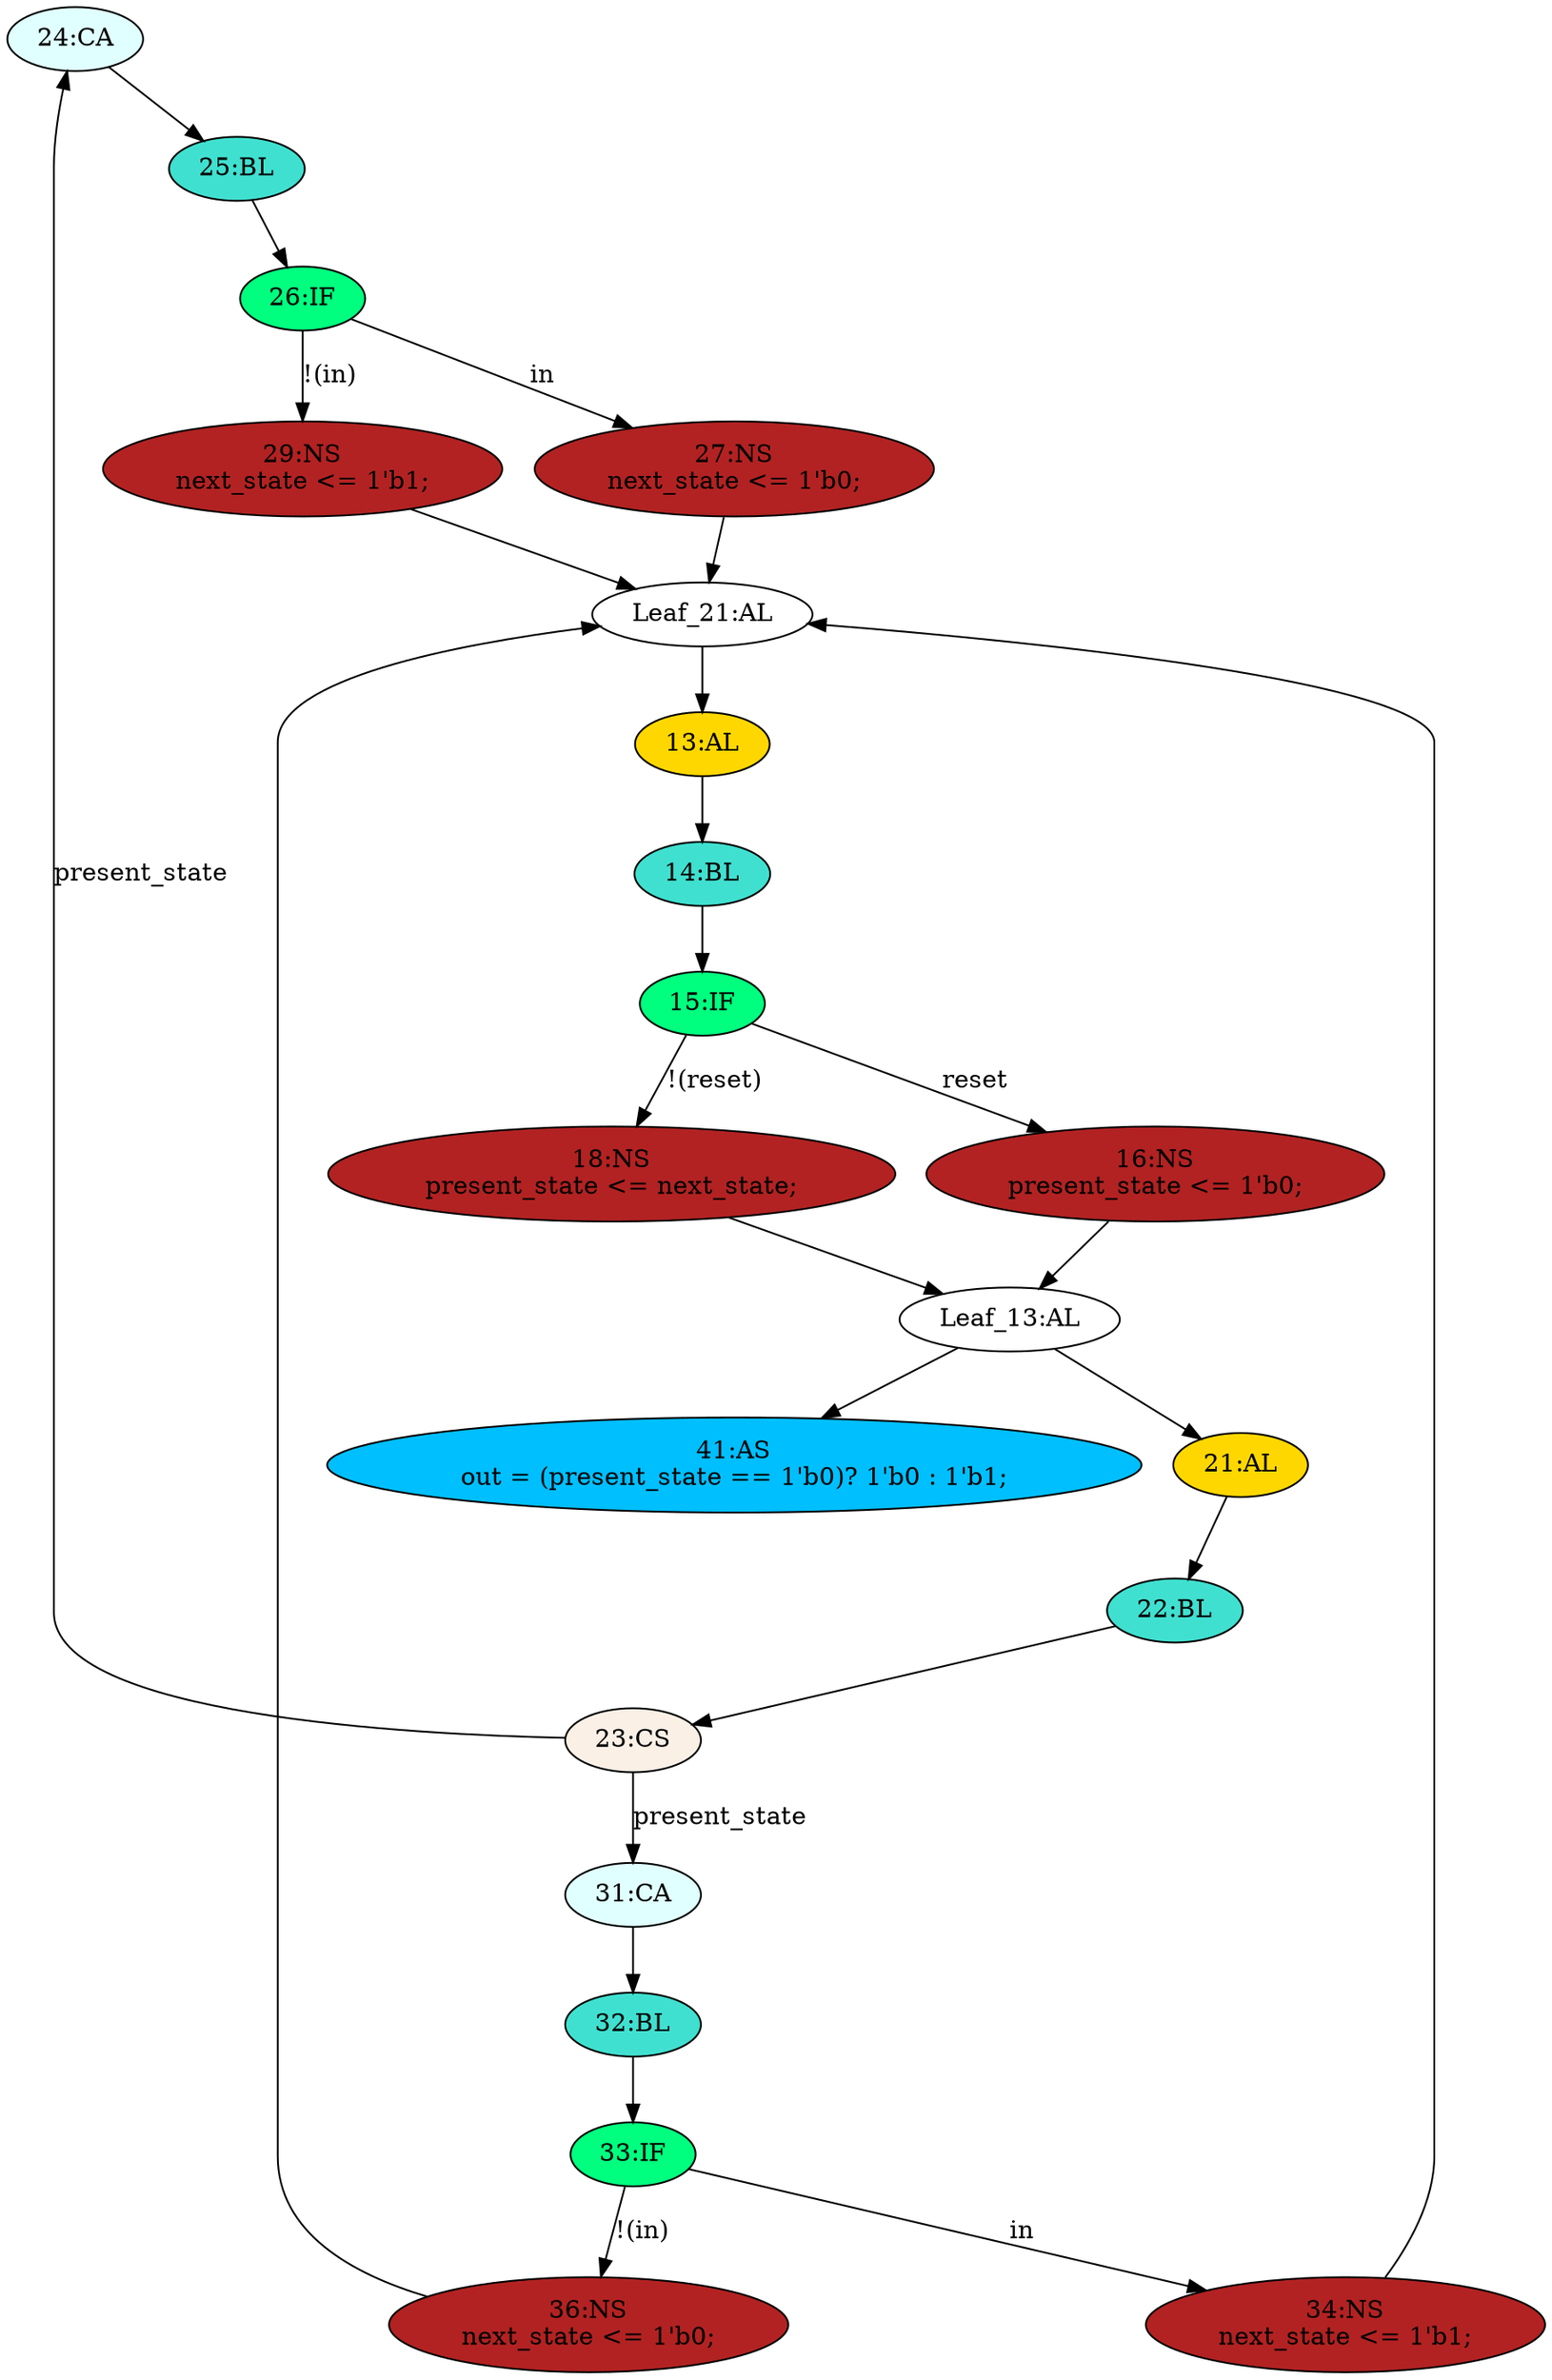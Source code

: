 strict digraph "compose( ,  )" {
	node [label="\N"];
	"24:CA"	[ast="<pyverilog.vparser.ast.Case object at 0x7f1612f7dc50>",
		fillcolor=lightcyan,
		label="24:CA",
		statements="[]",
		style=filled,
		typ=Case];
	"25:BL"	[ast="<pyverilog.vparser.ast.Block object at 0x7f1612f7d6d0>",
		fillcolor=turquoise,
		label="25:BL",
		statements="[]",
		style=filled,
		typ=Block];
	"24:CA" -> "25:BL"	[cond="[]",
		lineno=None];
	"22:BL"	[ast="<pyverilog.vparser.ast.Block object at 0x7f1612f7d4d0>",
		fillcolor=turquoise,
		label="22:BL",
		statements="[]",
		style=filled,
		typ=Block];
	"23:CS"	[ast="<pyverilog.vparser.ast.CaseStatement object at 0x7f1612f66e90>",
		fillcolor=linen,
		label="23:CS",
		statements="[]",
		style=filled,
		typ=CaseStatement];
	"22:BL" -> "23:CS"	[cond="[]",
		lineno=None];
	"32:BL"	[ast="<pyverilog.vparser.ast.Block object at 0x7f1613381610>",
		fillcolor=turquoise,
		label="32:BL",
		statements="[]",
		style=filled,
		typ=Block];
	"33:IF"	[ast="<pyverilog.vparser.ast.IfStatement object at 0x7f1612fe0650>",
		fillcolor=springgreen,
		label="33:IF",
		statements="[]",
		style=filled,
		typ=IfStatement];
	"32:BL" -> "33:IF"	[cond="[]",
		lineno=None];
	"36:NS"	[ast="<pyverilog.vparser.ast.NonblockingSubstitution object at 0x7f16147e8ad0>",
		fillcolor=firebrick,
		label="36:NS
next_state <= 1'b0;",
		statements="[<pyverilog.vparser.ast.NonblockingSubstitution object at 0x7f16147e8ad0>]",
		style=filled,
		typ=NonblockingSubstitution];
	"Leaf_21:AL"	[def_var="['next_state']",
		label="Leaf_21:AL"];
	"36:NS" -> "Leaf_21:AL"	[cond="[]",
		lineno=None];
	"13:AL"	[ast="<pyverilog.vparser.ast.Always object at 0x7f1612f16810>",
		clk_sens=True,
		fillcolor=gold,
		label="13:AL",
		sens="['clk']",
		statements="[]",
		style=filled,
		typ=Always,
		use_var="['reset', 'next_state']"];
	"14:BL"	[ast="<pyverilog.vparser.ast.Block object at 0x7f1612f63d10>",
		fillcolor=turquoise,
		label="14:BL",
		statements="[]",
		style=filled,
		typ=Block];
	"13:AL" -> "14:BL"	[cond="[]",
		lineno=None];
	"18:NS"	[ast="<pyverilog.vparser.ast.NonblockingSubstitution object at 0x7f1612f0e550>",
		fillcolor=firebrick,
		label="18:NS
present_state <= next_state;",
		statements="[<pyverilog.vparser.ast.NonblockingSubstitution object at 0x7f1612f0e550>]",
		style=filled,
		typ=NonblockingSubstitution];
	"Leaf_13:AL"	[def_var="['present_state']",
		label="Leaf_13:AL"];
	"18:NS" -> "Leaf_13:AL"	[cond="[]",
		lineno=None];
	"41:AS"	[ast="<pyverilog.vparser.ast.Assign object at 0x7f1612bd8350>",
		def_var="['out']",
		fillcolor=deepskyblue,
		label="41:AS
out = (present_state == 1'b0)? 1'b0 : 1'b1;",
		statements="[]",
		style=filled,
		typ=Assign,
		use_var="['present_state']"];
	"26:IF"	[ast="<pyverilog.vparser.ast.IfStatement object at 0x7f1612f66150>",
		fillcolor=springgreen,
		label="26:IF",
		statements="[]",
		style=filled,
		typ=IfStatement];
	"25:BL" -> "26:IF"	[cond="[]",
		lineno=None];
	"34:NS"	[ast="<pyverilog.vparser.ast.NonblockingSubstitution object at 0x7f1612fe0a50>",
		fillcolor=firebrick,
		label="34:NS
next_state <= 1'b1;",
		statements="[<pyverilog.vparser.ast.NonblockingSubstitution object at 0x7f1612fe0a50>]",
		style=filled,
		typ=NonblockingSubstitution];
	"34:NS" -> "Leaf_21:AL"	[cond="[]",
		lineno=None];
	"15:IF"	[ast="<pyverilog.vparser.ast.IfStatement object at 0x7f1612f63890>",
		fillcolor=springgreen,
		label="15:IF",
		statements="[]",
		style=filled,
		typ=IfStatement];
	"14:BL" -> "15:IF"	[cond="[]",
		lineno=None];
	"16:NS"	[ast="<pyverilog.vparser.ast.NonblockingSubstitution object at 0x7f1612f63e10>",
		fillcolor=firebrick,
		label="16:NS
present_state <= 1'b0;",
		statements="[<pyverilog.vparser.ast.NonblockingSubstitution object at 0x7f1612f63e10>]",
		style=filled,
		typ=NonblockingSubstitution];
	"16:NS" -> "Leaf_13:AL"	[cond="[]",
		lineno=None];
	"Leaf_21:AL" -> "13:AL";
	"31:CA"	[ast="<pyverilog.vparser.ast.Case object at 0x7f161477f450>",
		fillcolor=lightcyan,
		label="31:CA",
		statements="[]",
		style=filled,
		typ=Case];
	"31:CA" -> "32:BL"	[cond="[]",
		lineno=None];
	"33:IF" -> "36:NS"	[cond="['in']",
		label="!(in)",
		lineno=33];
	"33:IF" -> "34:NS"	[cond="['in']",
		label=in,
		lineno=33];
	"21:AL"	[ast="<pyverilog.vparser.ast.Always object at 0x7f1612f86550>",
		clk_sens=False,
		fillcolor=gold,
		label="21:AL",
		sens="['present_state', 'in']",
		statements="[]",
		style=filled,
		typ=Always,
		use_var="['present_state', 'in']"];
	"21:AL" -> "22:BL"	[cond="[]",
		lineno=None];
	"Leaf_13:AL" -> "41:AS";
	"Leaf_13:AL" -> "21:AL";
	"29:NS"	[ast="<pyverilog.vparser.ast.NonblockingSubstitution object at 0x7f1612f66550>",
		fillcolor=firebrick,
		label="29:NS
next_state <= 1'b1;",
		statements="[<pyverilog.vparser.ast.NonblockingSubstitution object at 0x7f1612f66550>]",
		style=filled,
		typ=NonblockingSubstitution];
	"26:IF" -> "29:NS"	[cond="['in']",
		label="!(in)",
		lineno=26];
	"27:NS"	[ast="<pyverilog.vparser.ast.NonblockingSubstitution object at 0x7f1612f66450>",
		fillcolor=firebrick,
		label="27:NS
next_state <= 1'b0;",
		statements="[<pyverilog.vparser.ast.NonblockingSubstitution object at 0x7f1612f66450>]",
		style=filled,
		typ=NonblockingSubstitution];
	"26:IF" -> "27:NS"	[cond="['in']",
		label=in,
		lineno=26];
	"29:NS" -> "Leaf_21:AL"	[cond="[]",
		lineno=None];
	"27:NS" -> "Leaf_21:AL"	[cond="[]",
		lineno=None];
	"23:CS" -> "24:CA"	[cond="['present_state']",
		label=present_state,
		lineno=23];
	"23:CS" -> "31:CA"	[cond="['present_state']",
		label=present_state,
		lineno=23];
	"15:IF" -> "18:NS"	[cond="['reset']",
		label="!(reset)",
		lineno=15];
	"15:IF" -> "16:NS"	[cond="['reset']",
		label=reset,
		lineno=15];
}

